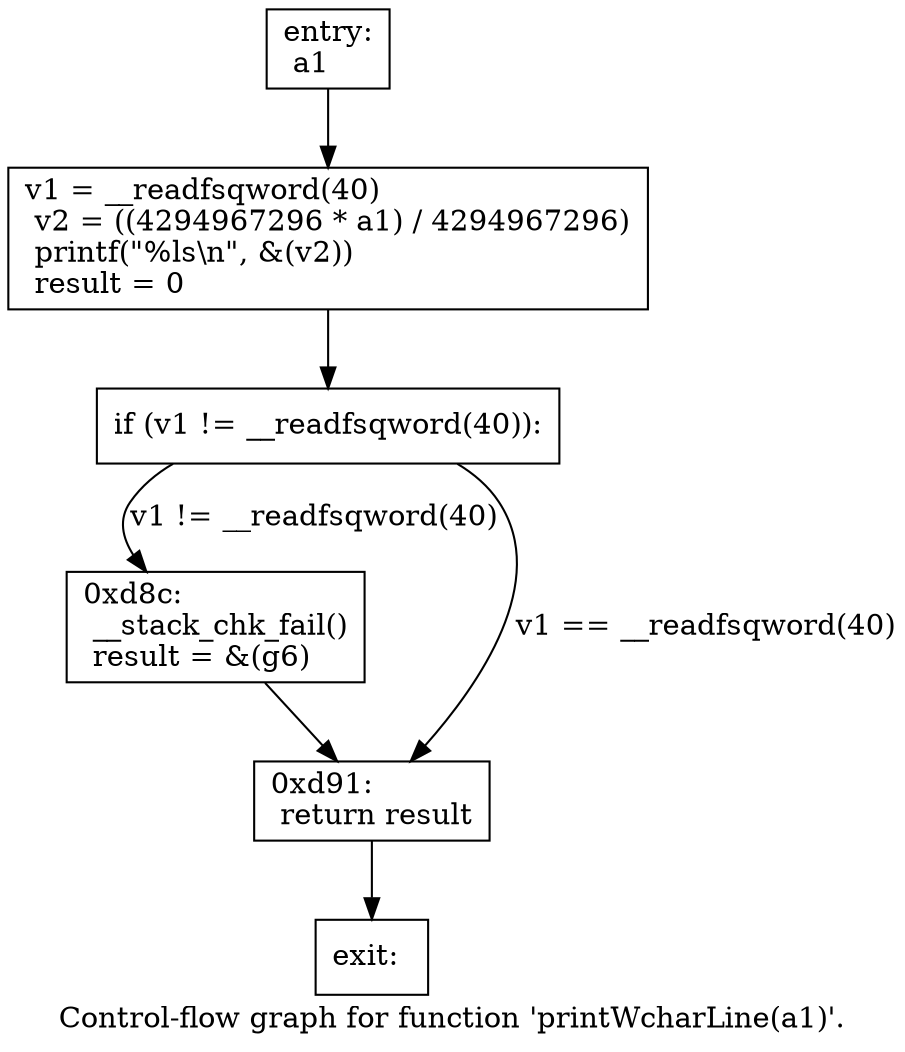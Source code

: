 digraph "Control-flow graph for function 'printWcharLine(a1)'." {
  label="Control-flow graph for function 'printWcharLine(a1)'.";
  node [shape=record];

  Node06F9FA40 [label="{entry:\l  a1\l}"];
  Node06F9FA40 -> Node06F9FDE8;
  Node06F9FDE8 [label="{  v1 = __readfsqword(40)\l  v2 = ((4294967296 * a1) / 4294967296)\l  printf(\"%ls\\n\", &(v2))\l  result = 0\l}"];
  Node06F9FDE8 -> Node06FA00B8;
  Node06FA00B8 [label="{  if (v1 != __readfsqword(40)):\l}"];
  Node06FA00B8 -> Node06F9FEC0 [label="v1 != __readfsqword(40)"];
  Node06FA00B8 -> Node06FA0100 [label="v1 == __readfsqword(40)"];
  Node06F9FEC0 [label="{0xd8c:\l  __stack_chk_fail()\l  result = &(g6)\l}"];
  Node06F9FEC0 -> Node06FA0100;
  Node06FA0100 [label="{0xd91:\l  return result\l}"];
  Node06FA0100 -> Node06F9FCC8;
  Node06F9FCC8 [label="{exit:\l}"];

}
